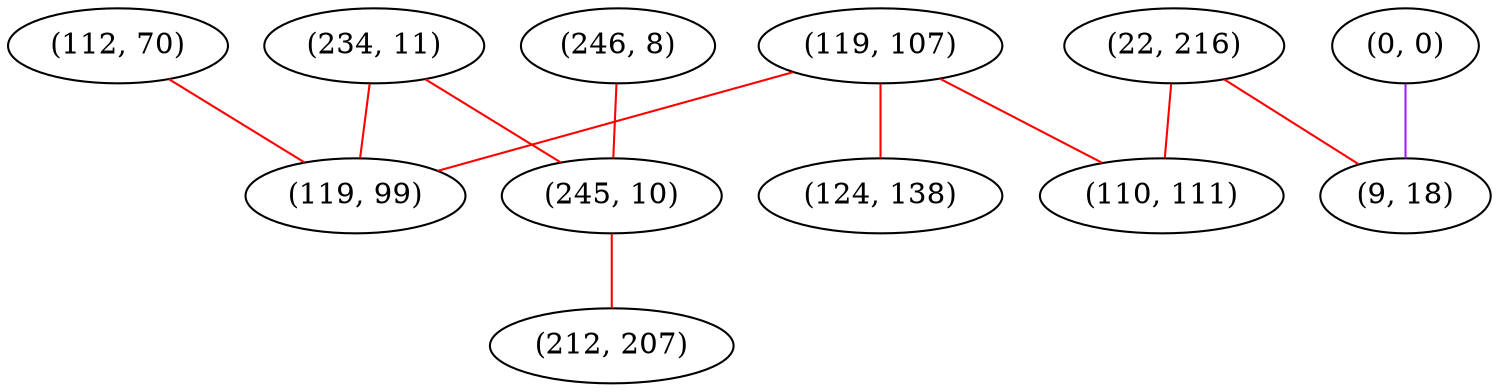 graph "" {
"(112, 70)";
"(0, 0)";
"(234, 11)";
"(22, 216)";
"(119, 107)";
"(119, 99)";
"(110, 111)";
"(246, 8)";
"(124, 138)";
"(9, 18)";
"(245, 10)";
"(212, 207)";
"(112, 70)" -- "(119, 99)"  [color=red, key=0, weight=1];
"(0, 0)" -- "(9, 18)"  [color=purple, key=0, weight=4];
"(234, 11)" -- "(119, 99)"  [color=red, key=0, weight=1];
"(234, 11)" -- "(245, 10)"  [color=red, key=0, weight=1];
"(22, 216)" -- "(9, 18)"  [color=red, key=0, weight=1];
"(22, 216)" -- "(110, 111)"  [color=red, key=0, weight=1];
"(119, 107)" -- "(124, 138)"  [color=red, key=0, weight=1];
"(119, 107)" -- "(110, 111)"  [color=red, key=0, weight=1];
"(119, 107)" -- "(119, 99)"  [color=red, key=0, weight=1];
"(246, 8)" -- "(245, 10)"  [color=red, key=0, weight=1];
"(245, 10)" -- "(212, 207)"  [color=red, key=0, weight=1];
}
